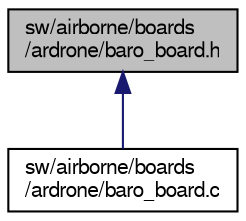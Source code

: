 digraph "sw/airborne/boards/ardrone/baro_board.h"
{
  edge [fontname="FreeSans",fontsize="10",labelfontname="FreeSans",labelfontsize="10"];
  node [fontname="FreeSans",fontsize="10",shape=record];
  Node1 [label="sw/airborne/boards\l/ardrone/baro_board.h",height=0.2,width=0.4,color="black", fillcolor="grey75", style="filled", fontcolor="black"];
  Node1 -> Node2 [dir="back",color="midnightblue",fontsize="10",style="solid",fontname="FreeSans"];
  Node2 [label="sw/airborne/boards\l/ardrone/baro_board.c",height=0.2,width=0.4,color="black", fillcolor="white", style="filled",URL="$ardrone_2baro__board_8c.html",tooltip="Paparazzi AR Drone 2 Baro Sensor implementation:. "];
}
